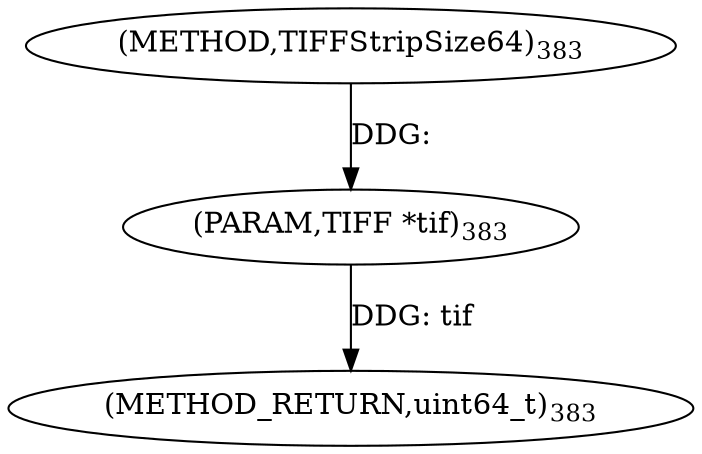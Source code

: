 digraph "TIFFStripSize64" {  
"8583" [label = <(METHOD,TIFFStripSize64)<SUB>383</SUB>> ]
"8585" [label = <(METHOD_RETURN,uint64_t)<SUB>383</SUB>> ]
"8584" [label = <(PARAM,TIFF *tif)<SUB>383</SUB>> ]
  "8584" -> "8585"  [ label = "DDG: tif"] 
  "8583" -> "8584"  [ label = "DDG: "] 
}
